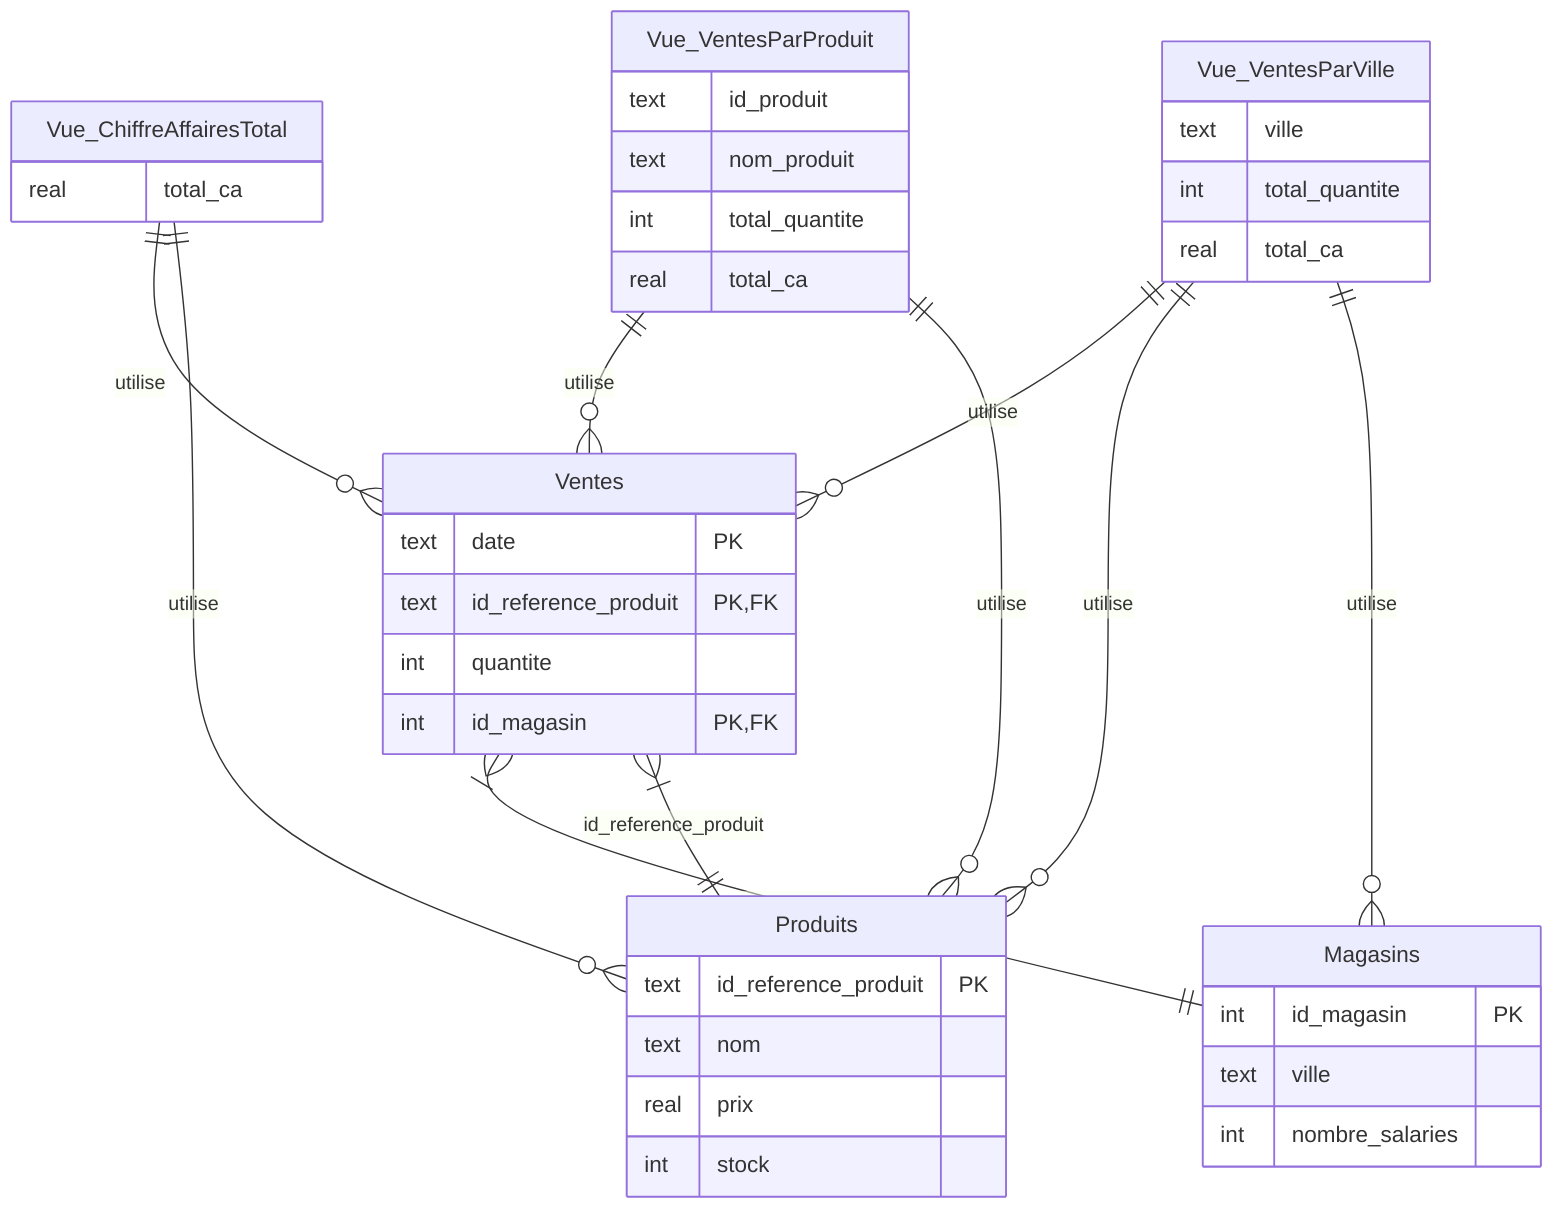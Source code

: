erDiagram
    Magasins {
        int id_magasin PK
        text ville
        int nombre_salaries
    }
    
    Produits {
        text id_reference_produit PK
        text nom
        real prix
        int stock
    }
    
    Ventes {
        text date PK
        text id_reference_produit PK,FK
        int quantite
        int id_magasin PK,FK
    }
    
    Vue_ChiffreAffairesTotal {
        real total_ca
    }
    
    Vue_VentesParProduit {
        text id_produit
        text nom_produit
        int total_quantite
        real total_ca
    }
    
    Vue_VentesParVille {
        text ville
        int total_quantite
        real total_ca
    }
    
    Ventes }|--|| Magasins : "id_magasin"
    Ventes }|--|| Produits : "id_reference_produit"
    
    Vue_ChiffreAffairesTotal ||--o{ Ventes : "utilise"
    Vue_ChiffreAffairesTotal ||--o{ Produits : "utilise"
    
    Vue_VentesParProduit ||--o{ Ventes : "utilise"
    Vue_VentesParProduit ||--o{ Produits : "utilise"
    
    Vue_VentesParVille ||--o{ Ventes : "utilise"
    Vue_VentesParVille ||--o{ Produits : "utilise"
    Vue_VentesParVille ||--o{ Magasins : "utilise"